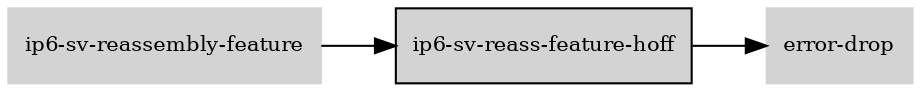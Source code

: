 digraph "ip6_sv_reass_feature_hoff_subgraph" {
  rankdir=LR;
  node [shape=box, style=filled, fontsize=10, color=lightgray, fontcolor=black, fillcolor=lightgray];
  "ip6-sv-reass-feature-hoff" [color=black, fontcolor=black, fillcolor=lightgray];
  edge [fontsize=8];
  "ip6-sv-reass-feature-hoff" -> "error-drop";
  "ip6-sv-reassembly-feature" -> "ip6-sv-reass-feature-hoff";
}
